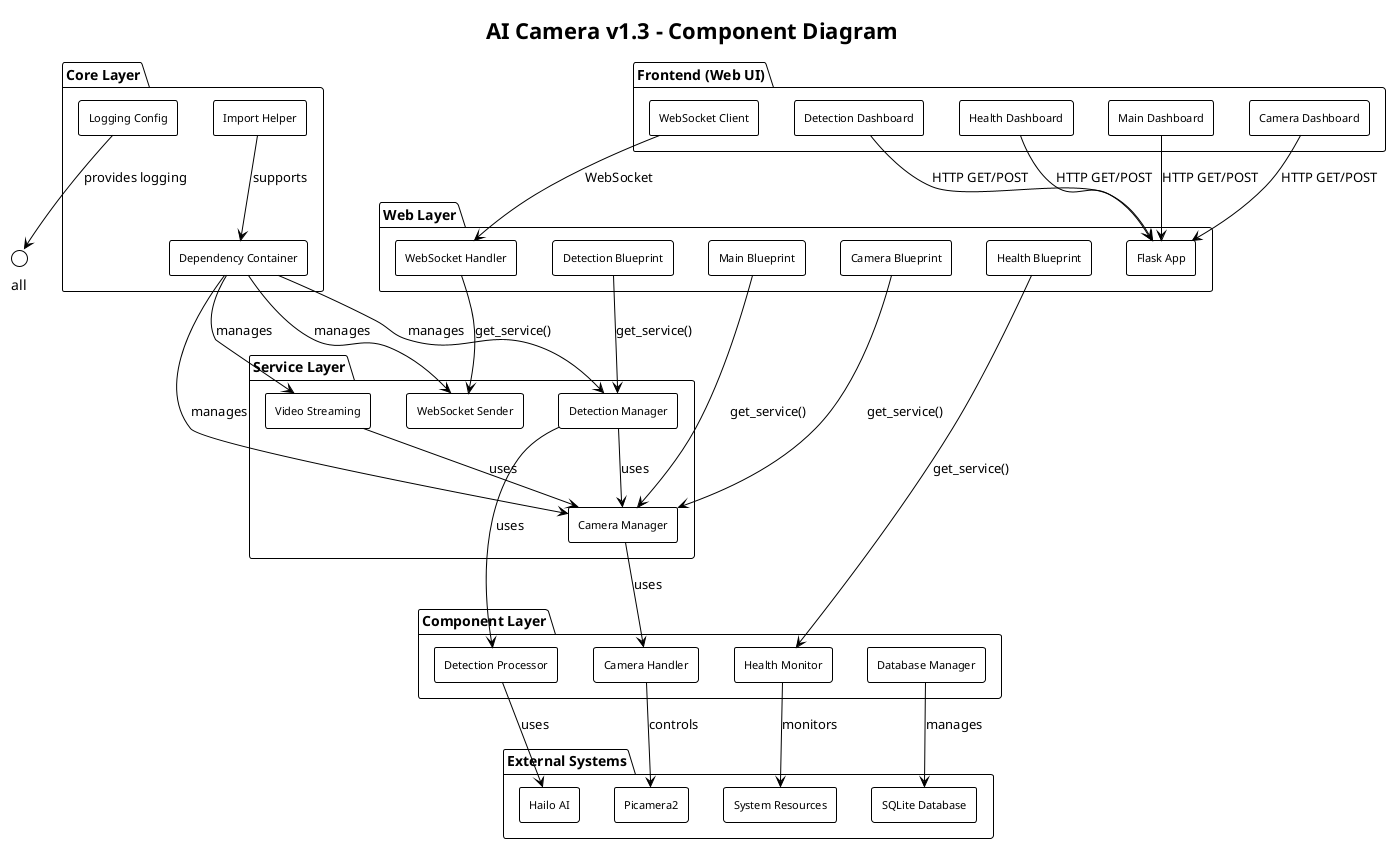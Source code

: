 @startuml AI_Camera_v1_3_Component_Diagram

!theme plain
skinparam componentStyle rectangle
skinparam componentFontSize 11
skinparam componentFontName Arial

title AI Camera v1.3 - Component Diagram

package "Frontend (Web UI)" {
    [Main Dashboard] as main_ui
    [Camera Dashboard] as camera_ui
    [Detection Dashboard] as detection_ui
    [Health Dashboard] as health_ui
    [WebSocket Client] as ws_client
}

package "Web Layer" {
    [Flask App] as flask_app
    [Main Blueprint] as main_bp
    [Camera Blueprint] as camera_bp
    [Detection Blueprint] as detection_bp
    [Health Blueprint] as health_bp
    [WebSocket Handler] as ws_handler
}

package "Service Layer" {
    [Camera Manager] as camera_mgr
    [Detection Manager] as detection_mgr
    [Video Streaming] as video_stream
    [WebSocket Sender] as ws_sender
}

package "Component Layer" {
    [Camera Handler] as camera_handler
    [Detection Processor] as detection_proc
    [Health Monitor] as health_monitor
    [Database Manager] as db_manager
}

package "Core Layer" {
    [Dependency Container] as dep_container
    [Import Helper] as import_helper
    [Logging Config] as logging_config
}

package "External Systems" {
    [Picamera2] as picamera2
    [Hailo AI] as hailo_ai
    [SQLite Database] as sqlite_db
    [System Resources] as sys_res
}

' Frontend to Web Layer
main_ui --> flask_app : HTTP GET/POST
camera_ui --> flask_app : HTTP GET/POST
detection_ui --> flask_app : HTTP GET/POST
health_ui --> flask_app : HTTP GET/POST
ws_client --> ws_handler : WebSocket

' Web Layer to Service Layer
main_bp --> camera_mgr : get_service()
camera_bp --> camera_mgr : get_service()
detection_bp --> detection_mgr : get_service()
health_bp --> health_monitor : get_service()
ws_handler --> ws_sender : get_service()

' Service Layer to Component Layer
camera_mgr --> camera_handler : uses
detection_mgr --> detection_proc : uses
detection_mgr --> camera_mgr : uses
video_stream --> camera_mgr : uses

' Component Layer to External Systems
camera_handler --> picamera2 : controls
detection_proc --> hailo_ai : uses
db_manager --> sqlite_db : manages
health_monitor --> sys_res : monitors

' Core Layer Dependencies
dep_container --> camera_mgr : manages
dep_container --> detection_mgr : manages
dep_container --> video_stream : manages
dep_container --> ws_sender : manages

import_helper --> dep_container : supports
logging_config --> all : provides logging

@enduml
